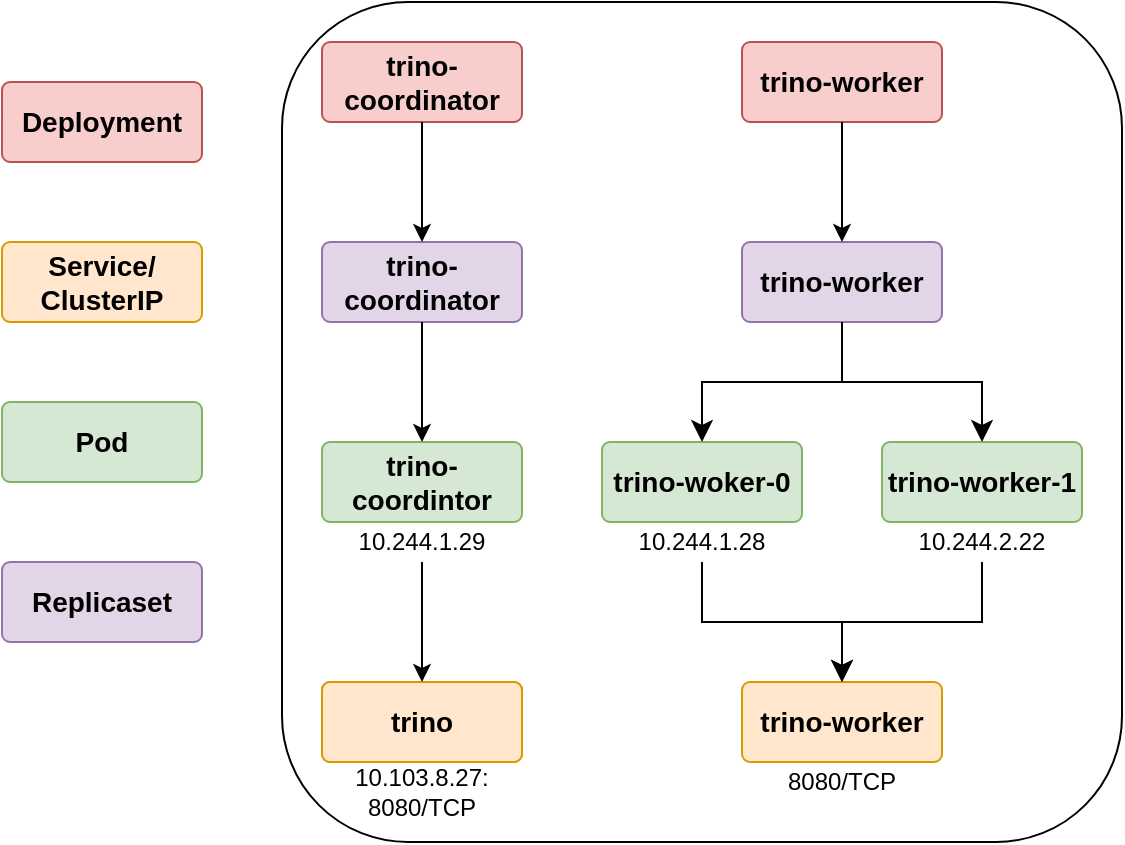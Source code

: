 <mxfile version="26.0.3">
  <diagram name="Page-1" id="p1kFV0kmDC_K6iJKCy6m">
    <mxGraphModel dx="1839" dy="532" grid="1" gridSize="10" guides="1" tooltips="1" connect="1" arrows="1" fold="1" page="1" pageScale="1" pageWidth="850" pageHeight="1100" math="0" shadow="0">
      <root>
        <mxCell id="0" />
        <mxCell id="1" parent="0" />
        <mxCell id="k7HVec2Wo7-QpgLU2zZl-32" value="&lt;b&gt;&lt;font style=&quot;font-size: 14px;&quot;&gt;Pod&lt;/font&gt;&lt;/b&gt;" style="rounded=1;arcSize=10;whiteSpace=wrap;html=1;align=center;fillColor=#d5e8d4;strokeColor=#82b366;" parent="1" vertex="1">
          <mxGeometry x="-40" y="440" width="100" height="40" as="geometry" />
        </mxCell>
        <mxCell id="k7HVec2Wo7-QpgLU2zZl-33" value="&lt;b&gt;&lt;font style=&quot;font-size: 14px;&quot;&gt;Service/&lt;/font&gt;&lt;/b&gt;&lt;div&gt;&lt;b&gt;&lt;font style=&quot;font-size: 14px;&quot;&gt;ClusterIP&lt;/font&gt;&lt;/b&gt;&lt;/div&gt;" style="rounded=1;arcSize=10;whiteSpace=wrap;html=1;align=center;fillColor=#ffe6cc;strokeColor=#d79b00;" parent="1" vertex="1">
          <mxGeometry x="-40" y="360" width="100" height="40" as="geometry" />
        </mxCell>
        <mxCell id="k7HVec2Wo7-QpgLU2zZl-34" value="" style="rounded=1;whiteSpace=wrap;html=1;" parent="1" vertex="1">
          <mxGeometry x="100" y="240" width="420" height="420" as="geometry" />
        </mxCell>
        <mxCell id="k7HVec2Wo7-QpgLU2zZl-35" value="&lt;b&gt;&lt;font style=&quot;font-size: 14px;&quot;&gt;trino-coordinator&lt;/font&gt;&lt;/b&gt;" style="rounded=1;arcSize=10;whiteSpace=wrap;html=1;align=center;fillColor=#f8cecc;strokeColor=#b85450;" parent="1" vertex="1">
          <mxGeometry x="120" y="260" width="100" height="40" as="geometry" />
        </mxCell>
        <mxCell id="k7HVec2Wo7-QpgLU2zZl-39" value="&lt;b&gt;&lt;font style=&quot;font-size: 14px;&quot;&gt;trino-coordinator&lt;/font&gt;&lt;/b&gt;" style="rounded=1;arcSize=10;whiteSpace=wrap;html=1;align=center;fillColor=#e1d5e7;strokeColor=#9673a6;" parent="1" vertex="1">
          <mxGeometry x="120" y="360" width="100" height="40" as="geometry" />
        </mxCell>
        <mxCell id="k7HVec2Wo7-QpgLU2zZl-40" value="" style="endArrow=classic;html=1;rounded=0;entryX=0.5;entryY=0;entryDx=0;entryDy=0;exitX=0.5;exitY=1;exitDx=0;exitDy=0;" parent="1" source="k7HVec2Wo7-QpgLU2zZl-35" target="k7HVec2Wo7-QpgLU2zZl-39" edge="1">
          <mxGeometry width="50" height="50" relative="1" as="geometry">
            <mxPoint x="150" y="420.0" as="sourcePoint" />
            <mxPoint x="300" y="370" as="targetPoint" />
          </mxGeometry>
        </mxCell>
        <mxCell id="k7HVec2Wo7-QpgLU2zZl-43" value="&lt;b&gt;&lt;font style=&quot;font-size: 14px;&quot;&gt;Deployment&lt;/font&gt;&lt;/b&gt;" style="rounded=1;arcSize=10;whiteSpace=wrap;html=1;align=center;fillColor=#f8cecc;strokeColor=#b85450;" parent="1" vertex="1">
          <mxGeometry x="-40" y="280" width="100" height="40" as="geometry" />
        </mxCell>
        <mxCell id="k7HVec2Wo7-QpgLU2zZl-44" value="&lt;span style=&quot;font-size: 14px;&quot;&gt;&lt;b&gt;Replicaset&lt;/b&gt;&lt;/span&gt;" style="rounded=1;arcSize=10;whiteSpace=wrap;html=1;align=center;fillColor=#e1d5e7;strokeColor=#9673a6;" parent="1" vertex="1">
          <mxGeometry x="-40" y="520" width="100" height="40" as="geometry" />
        </mxCell>
        <mxCell id="k7HVec2Wo7-QpgLU2zZl-46" value="&lt;b&gt;&lt;font style=&quot;font-size: 14px;&quot;&gt;trino-coordintor&lt;/font&gt;&lt;/b&gt;" style="rounded=1;arcSize=10;whiteSpace=wrap;html=1;align=center;fillColor=#d5e8d4;strokeColor=#82b366;" parent="1" vertex="1">
          <mxGeometry x="120" y="460" width="100" height="40" as="geometry" />
        </mxCell>
        <mxCell id="k7HVec2Wo7-QpgLU2zZl-47" value="" style="endArrow=classic;html=1;rounded=0;entryX=0.5;entryY=0;entryDx=0;entryDy=0;exitX=0.5;exitY=1;exitDx=0;exitDy=0;" parent="1" source="k7HVec2Wo7-QpgLU2zZl-39" target="k7HVec2Wo7-QpgLU2zZl-46" edge="1">
          <mxGeometry width="50" height="50" relative="1" as="geometry">
            <mxPoint x="160" y="410" as="sourcePoint" />
            <mxPoint x="160" y="470" as="targetPoint" />
          </mxGeometry>
        </mxCell>
        <mxCell id="k7HVec2Wo7-QpgLU2zZl-48" value="10.244.1.29" style="text;html=1;align=center;verticalAlign=middle;whiteSpace=wrap;rounded=0;" parent="1" vertex="1">
          <mxGeometry x="120" y="500" width="100" height="20" as="geometry" />
        </mxCell>
        <mxCell id="k7HVec2Wo7-QpgLU2zZl-49" value="&lt;span style=&quot;font-size: 14px;&quot;&gt;&lt;b&gt;airflow&lt;/b&gt;&lt;/span&gt;" style="rounded=1;arcSize=10;whiteSpace=wrap;html=1;align=center;fillColor=#ffe6cc;strokeColor=#d79b00;" parent="1" vertex="1">
          <mxGeometry x="120" y="580" width="100" height="40" as="geometry" />
        </mxCell>
        <mxCell id="k7HVec2Wo7-QpgLU2zZl-50" value="10.103.8.27:&lt;div&gt;8080/TCP&lt;/div&gt;" style="text;html=1;align=center;verticalAlign=middle;whiteSpace=wrap;rounded=0;" parent="1" vertex="1">
          <mxGeometry x="120" y="620" width="100" height="30" as="geometry" />
        </mxCell>
        <mxCell id="k7HVec2Wo7-QpgLU2zZl-51" value="&lt;b&gt;&lt;font style=&quot;font-size: 14px;&quot;&gt;trino&lt;/font&gt;&lt;/b&gt;" style="rounded=1;arcSize=10;whiteSpace=wrap;html=1;align=center;fillColor=#ffe6cc;strokeColor=#d79b00;" parent="1" vertex="1">
          <mxGeometry x="120" y="580" width="100" height="40" as="geometry" />
        </mxCell>
        <mxCell id="k7HVec2Wo7-QpgLU2zZl-52" value="&lt;b&gt;&lt;font style=&quot;font-size: 14px;&quot;&gt;trino-worker&lt;/font&gt;&lt;/b&gt;" style="rounded=1;arcSize=10;whiteSpace=wrap;html=1;align=center;fillColor=#f8cecc;strokeColor=#b85450;" parent="1" vertex="1">
          <mxGeometry x="330" y="260" width="100" height="40" as="geometry" />
        </mxCell>
        <mxCell id="k7HVec2Wo7-QpgLU2zZl-53" value="&lt;b&gt;&lt;font style=&quot;font-size: 14px;&quot;&gt;trino-worker&lt;/font&gt;&lt;/b&gt;" style="rounded=1;arcSize=10;whiteSpace=wrap;html=1;align=center;fillColor=#e1d5e7;strokeColor=#9673a6;" parent="1" vertex="1">
          <mxGeometry x="330" y="360" width="100" height="40" as="geometry" />
        </mxCell>
        <mxCell id="k7HVec2Wo7-QpgLU2zZl-54" value="" style="endArrow=classic;html=1;rounded=0;entryX=0.5;entryY=0;entryDx=0;entryDy=0;exitX=0.5;exitY=1;exitDx=0;exitDy=0;" parent="1" source="k7HVec2Wo7-QpgLU2zZl-52" target="k7HVec2Wo7-QpgLU2zZl-53" edge="1">
          <mxGeometry width="50" height="50" relative="1" as="geometry">
            <mxPoint x="160" y="430.0" as="sourcePoint" />
            <mxPoint x="310" y="380" as="targetPoint" />
          </mxGeometry>
        </mxCell>
        <mxCell id="k7HVec2Wo7-QpgLU2zZl-55" value="&lt;b&gt;&lt;font style=&quot;font-size: 14px;&quot;&gt;trino-woker-0&lt;/font&gt;&lt;/b&gt;" style="rounded=1;arcSize=10;whiteSpace=wrap;html=1;align=center;fillColor=#d5e8d4;strokeColor=#82b366;" parent="1" vertex="1">
          <mxGeometry x="260" y="460" width="100" height="40" as="geometry" />
        </mxCell>
        <mxCell id="k7HVec2Wo7-QpgLU2zZl-57" value="10.244.1.28" style="text;html=1;align=center;verticalAlign=middle;whiteSpace=wrap;rounded=0;" parent="1" vertex="1">
          <mxGeometry x="260" y="500" width="100" height="20" as="geometry" />
        </mxCell>
        <mxCell id="k7HVec2Wo7-QpgLU2zZl-58" value="" style="endArrow=classic;html=1;rounded=0;entryX=0.5;entryY=0;entryDx=0;entryDy=0;exitX=0.5;exitY=1;exitDx=0;exitDy=0;" parent="1" source="k7HVec2Wo7-QpgLU2zZl-48" target="k7HVec2Wo7-QpgLU2zZl-51" edge="1">
          <mxGeometry width="50" height="50" relative="1" as="geometry">
            <mxPoint x="230" y="505" as="sourcePoint" />
            <mxPoint x="230" y="565" as="targetPoint" />
          </mxGeometry>
        </mxCell>
        <mxCell id="k7HVec2Wo7-QpgLU2zZl-84" value="&lt;b&gt;&lt;font style=&quot;font-size: 14px;&quot;&gt;trino-worker-1&lt;/font&gt;&lt;/b&gt;" style="rounded=1;arcSize=10;whiteSpace=wrap;html=1;align=center;fillColor=#d5e8d4;strokeColor=#82b366;" parent="1" vertex="1">
          <mxGeometry x="400" y="460" width="100" height="40" as="geometry" />
        </mxCell>
        <mxCell id="k7HVec2Wo7-QpgLU2zZl-85" value="" style="edgeStyle=elbowEdgeStyle;elbow=vertical;endArrow=classic;html=1;curved=0;rounded=0;endSize=8;startSize=8;entryX=0.5;entryY=0;entryDx=0;entryDy=0;exitX=0.5;exitY=1;exitDx=0;exitDy=0;" parent="1" source="k7HVec2Wo7-QpgLU2zZl-53" target="k7HVec2Wo7-QpgLU2zZl-55" edge="1">
          <mxGeometry width="50" height="50" relative="1" as="geometry">
            <mxPoint x="300" y="390" as="sourcePoint" />
            <mxPoint x="250" y="440" as="targetPoint" />
          </mxGeometry>
        </mxCell>
        <mxCell id="k7HVec2Wo7-QpgLU2zZl-86" value="" style="edgeStyle=elbowEdgeStyle;elbow=vertical;endArrow=classic;html=1;curved=0;rounded=0;endSize=8;startSize=8;entryX=0.5;entryY=0;entryDx=0;entryDy=0;exitX=0.5;exitY=1;exitDx=0;exitDy=0;" parent="1" source="k7HVec2Wo7-QpgLU2zZl-53" target="k7HVec2Wo7-QpgLU2zZl-84" edge="1">
          <mxGeometry width="50" height="50" relative="1" as="geometry">
            <mxPoint x="390" y="410" as="sourcePoint" />
            <mxPoint x="320" y="470" as="targetPoint" />
          </mxGeometry>
        </mxCell>
        <mxCell id="k7HVec2Wo7-QpgLU2zZl-87" value="&lt;b&gt;&lt;font style=&quot;font-size: 14px;&quot;&gt;trino-worker&lt;/font&gt;&lt;/b&gt;" style="rounded=1;arcSize=10;whiteSpace=wrap;html=1;align=center;fillColor=#ffe6cc;strokeColor=#d79b00;" parent="1" vertex="1">
          <mxGeometry x="330" y="580" width="100" height="40" as="geometry" />
        </mxCell>
        <mxCell id="k7HVec2Wo7-QpgLU2zZl-88" value="10.244.2.22" style="text;html=1;align=center;verticalAlign=middle;whiteSpace=wrap;rounded=0;" parent="1" vertex="1">
          <mxGeometry x="400" y="500" width="100" height="20" as="geometry" />
        </mxCell>
        <mxCell id="k7HVec2Wo7-QpgLU2zZl-90" value="8080/TCP" style="text;html=1;align=center;verticalAlign=middle;whiteSpace=wrap;rounded=0;" parent="1" vertex="1">
          <mxGeometry x="330" y="620" width="100" height="20" as="geometry" />
        </mxCell>
        <mxCell id="k7HVec2Wo7-QpgLU2zZl-91" value="" style="edgeStyle=elbowEdgeStyle;elbow=vertical;endArrow=classic;html=1;curved=0;rounded=0;endSize=8;startSize=8;entryX=0.5;entryY=0;entryDx=0;entryDy=0;exitX=0.5;exitY=1;exitDx=0;exitDy=0;" parent="1" source="k7HVec2Wo7-QpgLU2zZl-88" target="k7HVec2Wo7-QpgLU2zZl-87" edge="1">
          <mxGeometry width="50" height="50" relative="1" as="geometry">
            <mxPoint x="440" y="500" as="sourcePoint" />
            <mxPoint x="370" y="560" as="targetPoint" />
          </mxGeometry>
        </mxCell>
        <mxCell id="k7HVec2Wo7-QpgLU2zZl-92" value="" style="edgeStyle=elbowEdgeStyle;elbow=vertical;endArrow=classic;html=1;curved=0;rounded=0;endSize=8;startSize=8;entryX=0.5;entryY=0;entryDx=0;entryDy=0;exitX=0.5;exitY=1;exitDx=0;exitDy=0;" parent="1" source="k7HVec2Wo7-QpgLU2zZl-57" target="k7HVec2Wo7-QpgLU2zZl-87" edge="1">
          <mxGeometry width="50" height="50" relative="1" as="geometry">
            <mxPoint x="290" y="510" as="sourcePoint" />
            <mxPoint x="360" y="570" as="targetPoint" />
          </mxGeometry>
        </mxCell>
      </root>
    </mxGraphModel>
  </diagram>
</mxfile>
